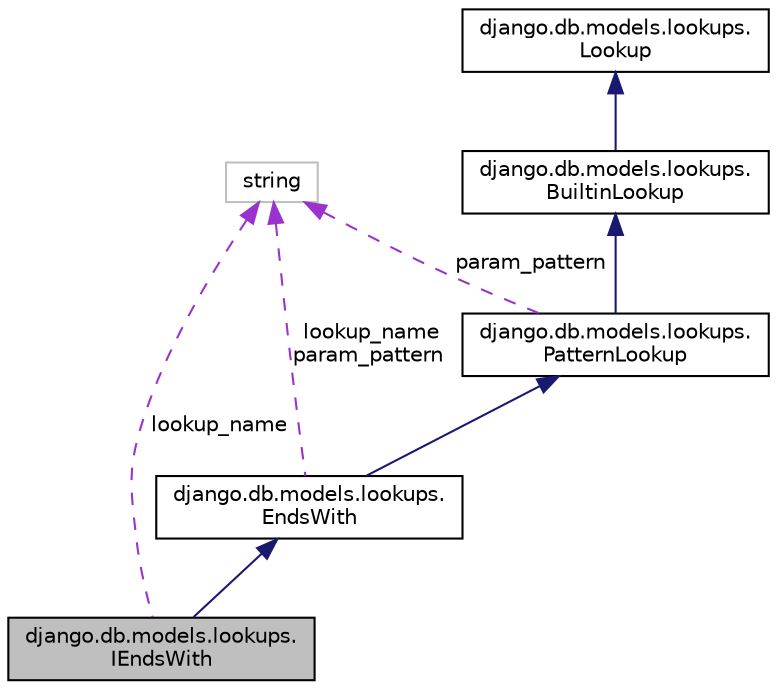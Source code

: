 digraph "django.db.models.lookups.IEndsWith"
{
 // LATEX_PDF_SIZE
  edge [fontname="Helvetica",fontsize="10",labelfontname="Helvetica",labelfontsize="10"];
  node [fontname="Helvetica",fontsize="10",shape=record];
  Node1 [label="django.db.models.lookups.\lIEndsWith",height=0.2,width=0.4,color="black", fillcolor="grey75", style="filled", fontcolor="black",tooltip=" "];
  Node2 -> Node1 [dir="back",color="midnightblue",fontsize="10",style="solid"];
  Node2 [label="django.db.models.lookups.\lEndsWith",height=0.2,width=0.4,color="black", fillcolor="white", style="filled",URL="$classdjango_1_1db_1_1models_1_1lookups_1_1_ends_with.html",tooltip=" "];
  Node3 -> Node2 [dir="back",color="midnightblue",fontsize="10",style="solid"];
  Node3 [label="django.db.models.lookups.\lPatternLookup",height=0.2,width=0.4,color="black", fillcolor="white", style="filled",URL="$classdjango_1_1db_1_1models_1_1lookups_1_1_pattern_lookup.html",tooltip=" "];
  Node4 -> Node3 [dir="back",color="midnightblue",fontsize="10",style="solid"];
  Node4 [label="django.db.models.lookups.\lBuiltinLookup",height=0.2,width=0.4,color="black", fillcolor="white", style="filled",URL="$classdjango_1_1db_1_1models_1_1lookups_1_1_builtin_lookup.html",tooltip=" "];
  Node5 -> Node4 [dir="back",color="midnightblue",fontsize="10",style="solid"];
  Node5 [label="django.db.models.lookups.\lLookup",height=0.2,width=0.4,color="black", fillcolor="white", style="filled",URL="$classdjango_1_1db_1_1models_1_1lookups_1_1_lookup.html",tooltip=" "];
  Node6 -> Node3 [dir="back",color="darkorchid3",fontsize="10",style="dashed",label=" param_pattern" ];
  Node6 [label="string",height=0.2,width=0.4,color="grey75", fillcolor="white", style="filled",tooltip=" "];
  Node6 -> Node2 [dir="back",color="darkorchid3",fontsize="10",style="dashed",label=" lookup_name\nparam_pattern" ];
  Node6 -> Node1 [dir="back",color="darkorchid3",fontsize="10",style="dashed",label=" lookup_name" ];
}
